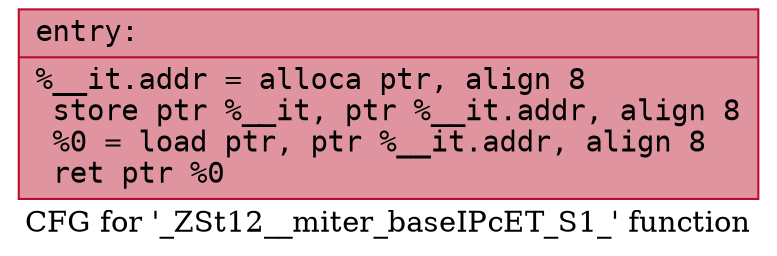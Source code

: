 digraph "CFG for '_ZSt12__miter_baseIPcET_S1_' function" {
	label="CFG for '_ZSt12__miter_baseIPcET_S1_' function";

	Node0x556bfebb5020 [shape=record,color="#b70d28ff", style=filled, fillcolor="#b70d2870" fontname="Courier",label="{entry:\l|  %__it.addr = alloca ptr, align 8\l  store ptr %__it, ptr %__it.addr, align 8\l  %0 = load ptr, ptr %__it.addr, align 8\l  ret ptr %0\l}"];
}
